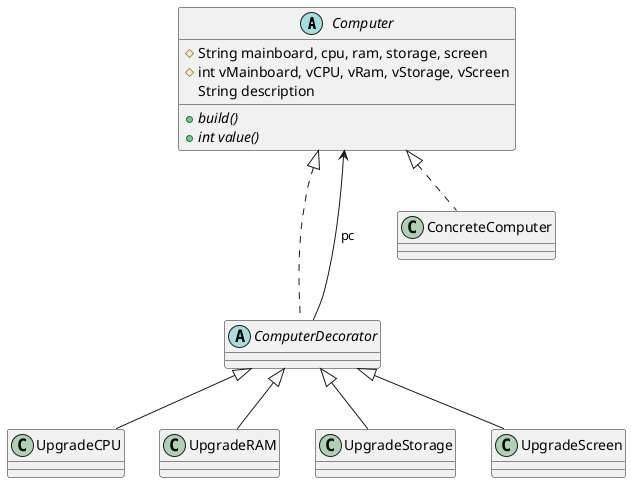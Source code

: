 @startuml
'https://plantuml.com/class-diagram

abstract Computer{
    # String mainboard, cpu, ram, storage, screen
    # int vMainboard, vCPU, vRam, vStorage, vScreen
    String description
    + {abstract} build()
    + {abstract} int value()
}

abstract class ComputerDecorator

class ConcreteComputer

Computer <|... ComputerDecorator
Computer <-- ComputerDecorator : pc
Computer <|.. ConcreteComputer

ComputerDecorator <|-- UpgradeCPU
ComputerDecorator <|-- UpgradeRAM
ComputerDecorator <|-- UpgradeStorage
ComputerDecorator <|-- UpgradeScreen
@enduml